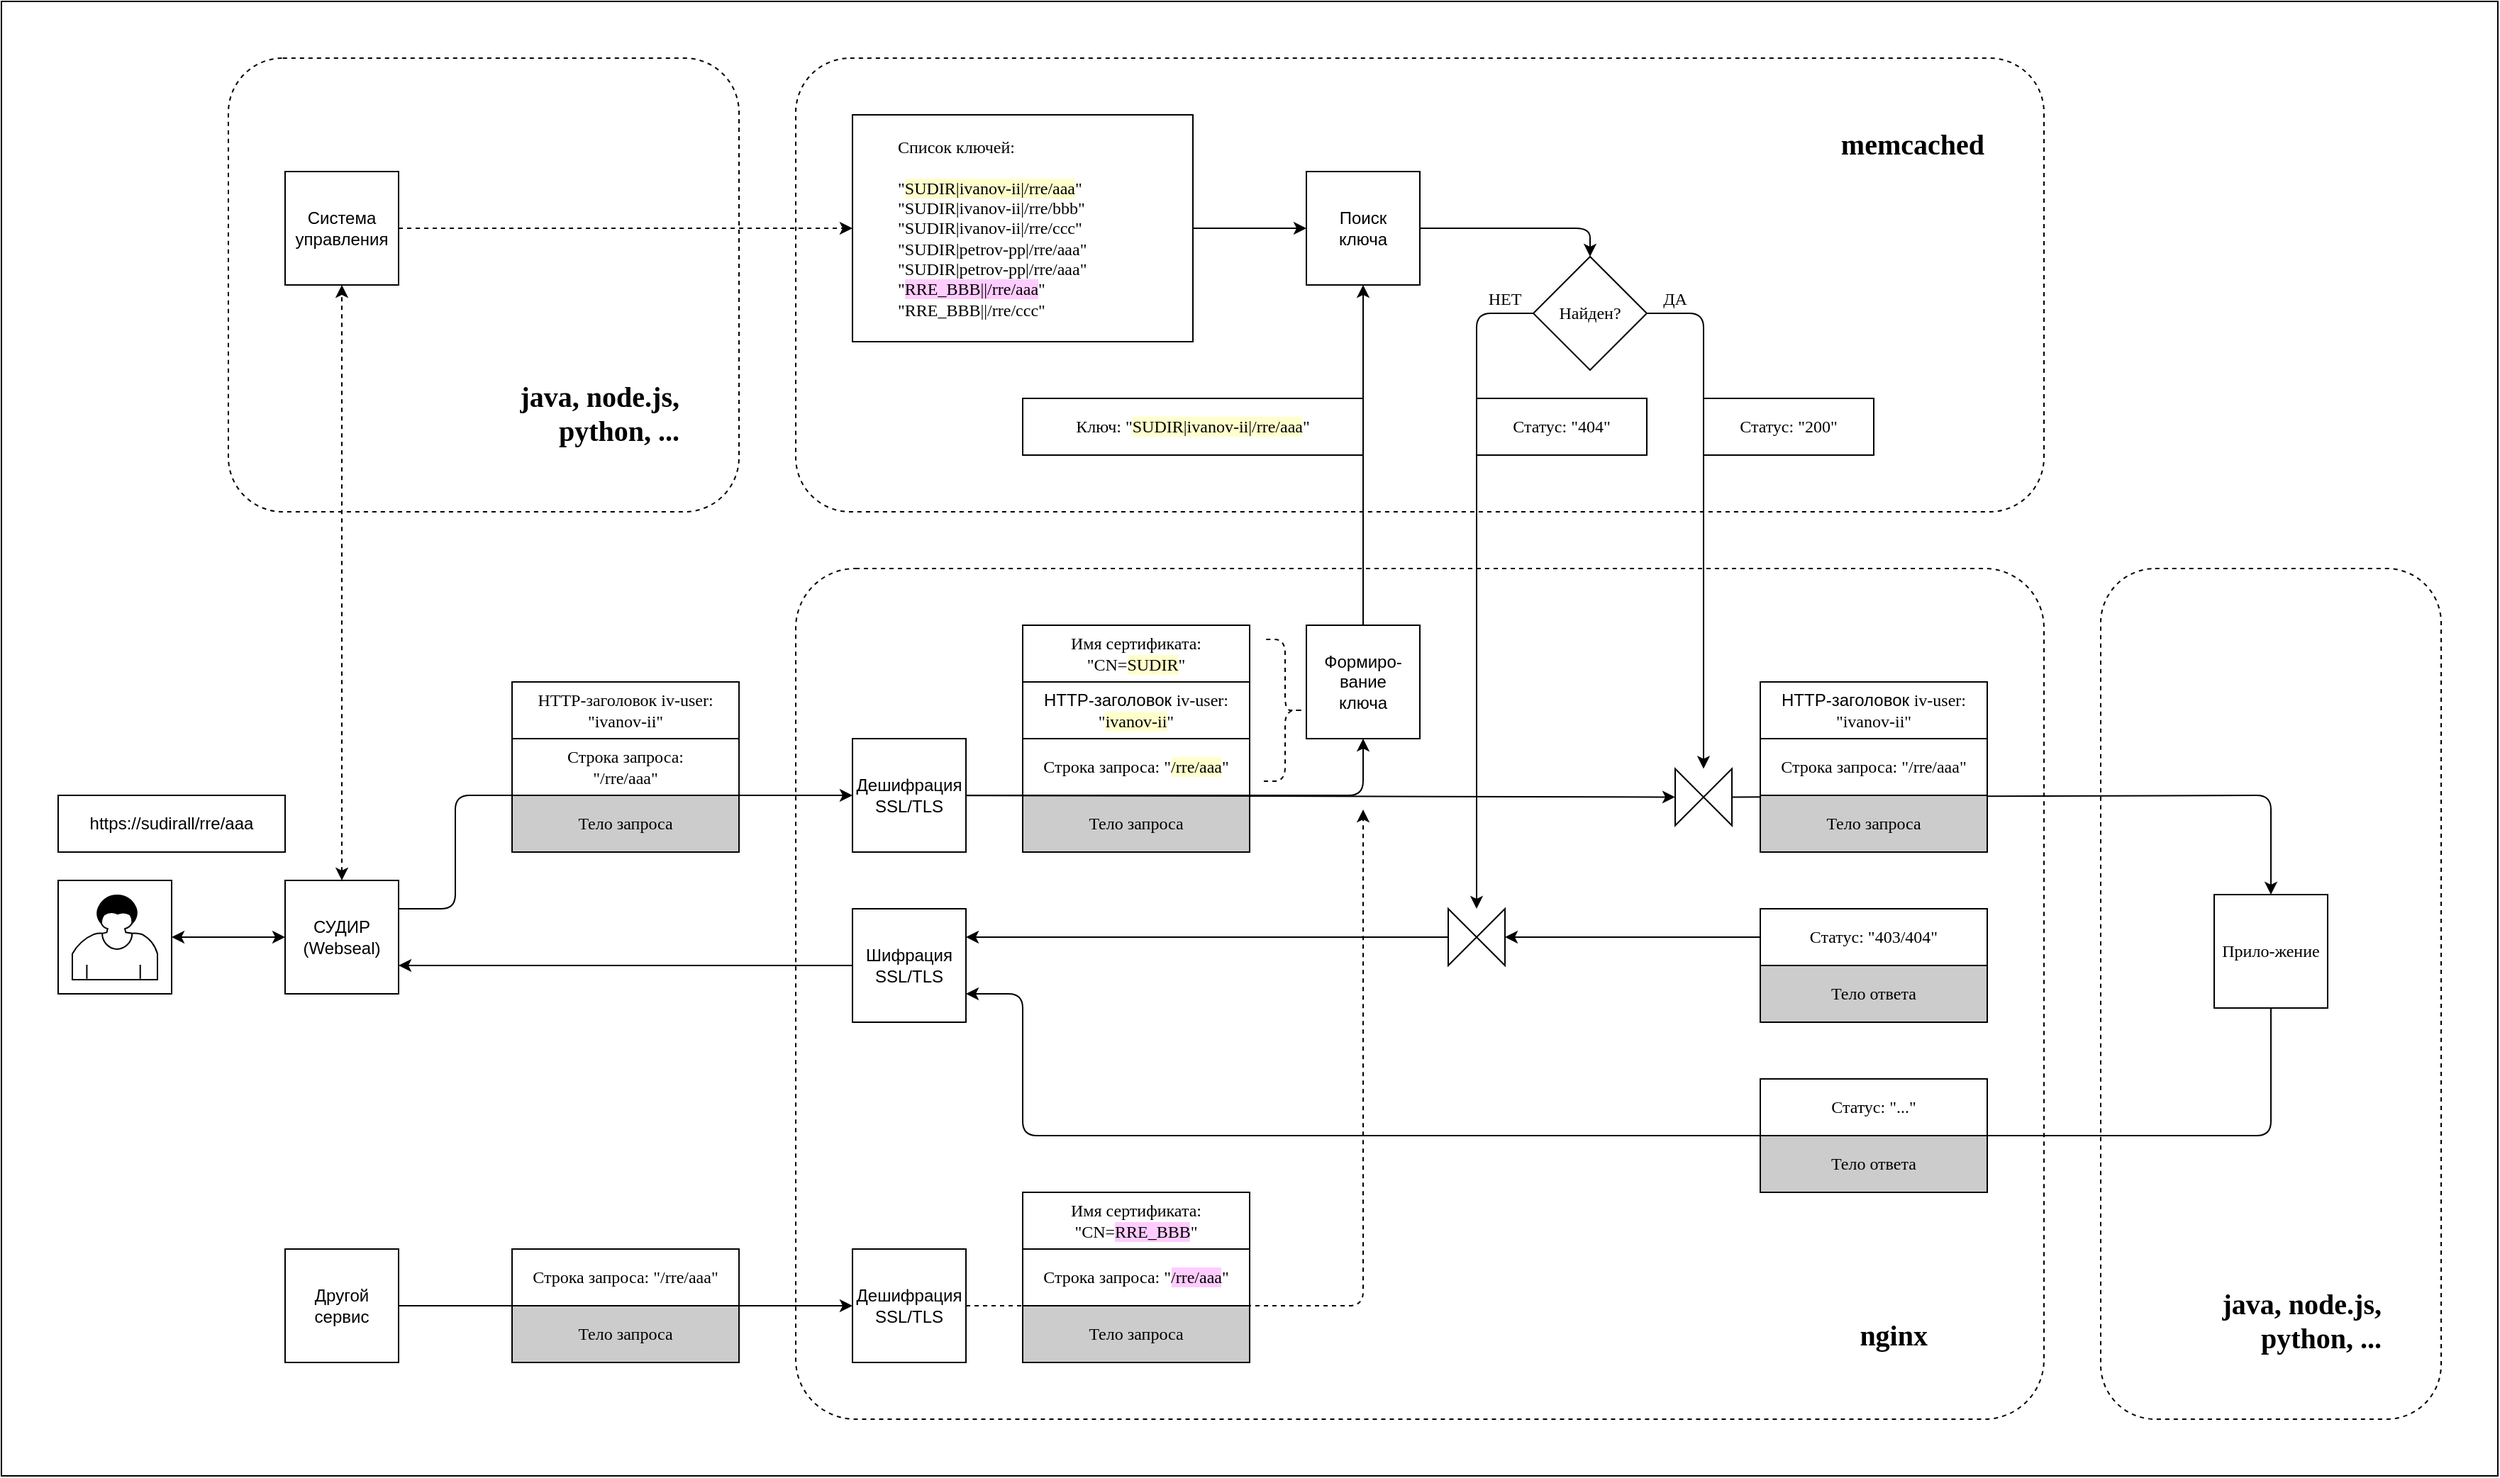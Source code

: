 <mxfile version="13.1.13" type="device"><diagram id="bwDm4Lxedftd-4tIYeNH" name="Страница 1"><mxGraphModel dx="632" dy="1885" grid="1" gridSize="10" guides="1" tooltips="1" connect="1" arrows="1" fold="1" page="1" pageScale="1" pageWidth="1920" pageHeight="1200" math="0" shadow="0"><root><mxCell id="0"/><mxCell id="1" parent="0"/><mxCell id="J8mduX8EmkfWOWTKZSAr-115" value="" style="whiteSpace=wrap;html=1;rounded=0;labelBackgroundColor=#FFFFFF;fontFamily=Verdana;align=right;fillColor=#ffffff;gradientColor=none;" parent="1" vertex="1"><mxGeometry x="80" y="-40" width="1760" height="1040" as="geometry"/></mxCell><mxCell id="J8mduX8EmkfWOWTKZSAr-88" value="" style="rounded=1;whiteSpace=wrap;html=1;dashed=1;fillColor=none;fontFamily=Verdana;align=left;arcSize=7;" parent="1" vertex="1"><mxGeometry x="640" y="360" width="880" height="600" as="geometry"/></mxCell><mxCell id="J8mduX8EmkfWOWTKZSAr-93" value="" style="rounded=1;whiteSpace=wrap;html=1;dashed=1;fillColor=none;fontFamily=Verdana;align=left;arcSize=16;" parent="1" vertex="1"><mxGeometry x="1560" y="360" width="240" height="600" as="geometry"/></mxCell><mxCell id="J8mduX8EmkfWOWTKZSAr-92" value="" style="rounded=1;whiteSpace=wrap;html=1;dashed=1;fillColor=none;fontFamily=Verdana;align=left;arcSize=12;" parent="1" vertex="1"><mxGeometry x="640" width="880" height="320" as="geometry"/></mxCell><mxCell id="J8mduX8EmkfWOWTKZSAr-12" value="HTTP-заголовок iv-user:&lt;br&gt;&quot;ivanov-ii&quot;" style="rounded=0;whiteSpace=wrap;html=1;fontFamily=Verdana;" parent="1" vertex="1"><mxGeometry x="440" y="440" width="160" height="40" as="geometry"/></mxCell><mxCell id="J8mduX8EmkfWOWTKZSAr-13" value="&lt;span style=&quot;background-color: rgb(255 , 255 , 255)&quot;&gt;https://sudirall/rre/aaa&lt;/span&gt;" style="rounded=0;whiteSpace=wrap;html=1;" parent="1" vertex="1"><mxGeometry x="120" y="520" width="160" height="40" as="geometry"/></mxCell><mxCell id="J8mduX8EmkfWOWTKZSAr-15" value="СУДИР&lt;br&gt;(Webseal)" style="whiteSpace=wrap;html=1;aspect=fixed;" parent="1" vertex="1"><mxGeometry x="280" y="580" width="80" height="80" as="geometry"/></mxCell><mxCell id="J8mduX8EmkfWOWTKZSAr-17" value="Дешифрация SSL/TLS" style="whiteSpace=wrap;html=1;aspect=fixed;" parent="1" vertex="1"><mxGeometry x="680" y="480" width="80" height="80" as="geometry"/></mxCell><mxCell id="J8mduX8EmkfWOWTKZSAr-19" value="Строка запроса:&lt;br&gt;&quot;/rre/aaa&quot;" style="rounded=0;whiteSpace=wrap;html=1;fontFamily=Verdana;" parent="1" vertex="1"><mxGeometry x="440" y="480" width="160" height="40" as="geometry"/></mxCell><mxCell id="J8mduX8EmkfWOWTKZSAr-23" value="Имя сертификата: &quot;CN=&lt;span style=&quot;background-color: rgb(255 , 255 , 204)&quot;&gt;SUDIR&lt;/span&gt;&quot;" style="rounded=0;whiteSpace=wrap;html=1;fontFamily=Verdana;" parent="1" vertex="1"><mxGeometry x="800" y="400" width="160" height="40" as="geometry"/></mxCell><mxCell id="J8mduX8EmkfWOWTKZSAr-42" value="Формиро-вание&lt;br&gt;ключа" style="whiteSpace=wrap;html=1;aspect=fixed;" parent="1" vertex="1"><mxGeometry x="1000" y="400" width="80" height="80" as="geometry"/></mxCell><mxCell id="J8mduX8EmkfWOWTKZSAr-45" value="Строка запроса: &quot;&lt;span style=&quot;background-color: rgb(255 , 255 , 204)&quot;&gt;/rre/aaa&lt;/span&gt;&quot;" style="rounded=0;whiteSpace=wrap;html=1;fontFamily=Verdana;" parent="1" vertex="1"><mxGeometry x="800" y="480" width="160" height="40" as="geometry"/></mxCell><mxCell id="J8mduX8EmkfWOWTKZSAr-46" value="Ключ: &quot;&lt;span style=&quot;background-color: rgb(255 , 255 , 204)&quot;&gt;SUDIR|ivanov-ii|/rre/aaa&lt;/span&gt;&quot;" style="rounded=0;whiteSpace=wrap;html=1;fontFamily=Verdana;" parent="1" vertex="1"><mxGeometry x="800" y="240" width="240" height="40" as="geometry"/></mxCell><mxCell id="J8mduX8EmkfWOWTKZSAr-47" value="Список ключей: &lt;br&gt;&lt;br&gt;&quot;&lt;span style=&quot;background-color: rgb(255 , 255 , 204)&quot;&gt;SUDIR|ivanov-ii|/rre/aaa&lt;/span&gt;&quot;&lt;br&gt;&quot;SUDIR|ivanov-ii|/rre/bbb&quot;&lt;br&gt;&quot;SUDIR|ivanov-ii|/rre/ccc&quot;&lt;br&gt;&quot;SUDIR|petrov-pp|/rre/aaa&quot;&lt;br&gt;&quot;SUDIR|petrov-pp|/rre/aaa&quot;&lt;br&gt;&quot;&lt;span style=&quot;background-color: rgb(255 , 204 , 255)&quot;&gt;RRE_BBB||/rre/aaa&lt;/span&gt;&quot;&lt;br&gt;&quot;RRE_BBB||/rre/ccc&quot;" style="rounded=0;whiteSpace=wrap;html=1;fontFamily=Verdana;align=left;spacingLeft=30;" parent="1" vertex="1"><mxGeometry x="680" y="40" width="240" height="160" as="geometry"/></mxCell><mxCell id="J8mduX8EmkfWOWTKZSAr-48" value="Поиск&lt;br&gt;ключа" style="whiteSpace=wrap;html=1;aspect=fixed;" parent="1" vertex="1"><mxGeometry x="1000" y="80" width="80" height="80" as="geometry"/></mxCell><mxCell id="J8mduX8EmkfWOWTKZSAr-49" value="" style="endArrow=classic;html=1;fontFamily=Verdana;edgeStyle=orthogonalEdgeStyle;" parent="1" source="J8mduX8EmkfWOWTKZSAr-47" target="J8mduX8EmkfWOWTKZSAr-48" edge="1"><mxGeometry width="50" height="50" relative="1" as="geometry"><mxPoint x="790" y="240" as="sourcePoint"/><mxPoint x="840" y="190" as="targetPoint"/></mxGeometry></mxCell><mxCell id="J8mduX8EmkfWOWTKZSAr-50" value="" style="endArrow=classic;html=1;fontFamily=Verdana;exitX=0.5;exitY=0;exitDx=0;exitDy=0;edgeStyle=orthogonalEdgeStyle;" parent="1" source="J8mduX8EmkfWOWTKZSAr-42" target="J8mduX8EmkfWOWTKZSAr-48" edge="1"><mxGeometry width="50" height="50" relative="1" as="geometry"><mxPoint x="790" y="240" as="sourcePoint"/><mxPoint x="840" y="190" as="targetPoint"/></mxGeometry></mxCell><mxCell id="J8mduX8EmkfWOWTKZSAr-51" value="" style="endArrow=classic;html=1;fontFamily=Verdana;exitX=1;exitY=0.5;exitDx=0;exitDy=0;entryX=0.5;entryY=1;entryDx=0;entryDy=0;edgeStyle=orthogonalEdgeStyle;" parent="1" source="J8mduX8EmkfWOWTKZSAr-17" target="J8mduX8EmkfWOWTKZSAr-42" edge="1"><mxGeometry width="50" height="50" relative="1" as="geometry"><mxPoint x="790" y="240" as="sourcePoint"/><mxPoint x="840" y="190" as="targetPoint"/></mxGeometry></mxCell><mxCell id="J8mduX8EmkfWOWTKZSAr-53" value="" style="endArrow=classic;html=1;fontFamily=Verdana;entryX=0.5;entryY=0;entryDx=0;entryDy=0;exitX=1;exitY=0.5;exitDx=0;exitDy=0;edgeStyle=orthogonalEdgeStyle;" parent="1" source="J8mduX8EmkfWOWTKZSAr-48" target="J8mduX8EmkfWOWTKZSAr-52" edge="1"><mxGeometry width="50" height="50" relative="1" as="geometry"><mxPoint x="1170" y="190" as="sourcePoint"/><mxPoint x="1370" y="245" as="targetPoint"/></mxGeometry></mxCell><mxCell id="J8mduX8EmkfWOWTKZSAr-54" value="" style="endArrow=classic;html=1;fontFamily=Verdana;edgeStyle=orthogonalEdgeStyle;exitX=0;exitY=0.5;exitDx=0;exitDy=0;" parent="1" source="J8mduX8EmkfWOWTKZSAr-52" target="P8G4I6ASDBhGge3TafXT-2" edge="1"><mxGeometry width="50" height="50" relative="1" as="geometry"><mxPoint x="1140" y="450" as="sourcePoint"/><mxPoint x="1120" y="600" as="targetPoint"/><Array as="points"><mxPoint x="1120" y="180"/></Array></mxGeometry></mxCell><mxCell id="J8mduX8EmkfWOWTKZSAr-55" value="" style="endArrow=classic;html=1;fontFamily=Verdana;exitX=1;exitY=0.5;exitDx=0;exitDy=0;edgeStyle=orthogonalEdgeStyle;" parent="1" source="J8mduX8EmkfWOWTKZSAr-52" target="P8G4I6ASDBhGge3TafXT-1" edge="1"><mxGeometry width="50" height="50" relative="1" as="geometry"><mxPoint x="1310" y="320" as="sourcePoint"/><mxPoint x="1280" y="498.75" as="targetPoint"/><Array as="points"><mxPoint x="1280" y="180"/></Array></mxGeometry></mxCell><mxCell id="J8mduX8EmkfWOWTKZSAr-57" value="&lt;span&gt;Шифрация SSL/TLS&lt;/span&gt;" style="whiteSpace=wrap;html=1;aspect=fixed;" parent="1" vertex="1"><mxGeometry x="680" y="600" width="80" height="80" as="geometry"/></mxCell><mxCell id="J8mduX8EmkfWOWTKZSAr-58" value="" style="endArrow=classic;html=1;fontFamily=Verdana;edgeStyle=orthogonalEdgeStyle;" parent="1" source="P8G4I6ASDBhGge3TafXT-2" target="J8mduX8EmkfWOWTKZSAr-57" edge="1"><mxGeometry width="50" height="50" relative="1" as="geometry"><mxPoint x="1100" y="620" as="sourcePoint"/><mxPoint x="1130" y="600" as="targetPoint"/><Array as="points"><mxPoint x="850" y="620"/><mxPoint x="850" y="620"/></Array></mxGeometry></mxCell><mxCell id="J8mduX8EmkfWOWTKZSAr-61" value="Статус: &quot;200&quot;" style="rounded=0;whiteSpace=wrap;html=1;fontFamily=Verdana;" parent="1" vertex="1"><mxGeometry x="1280" y="240" width="120" height="40" as="geometry"/></mxCell><mxCell id="J8mduX8EmkfWOWTKZSAr-62" value="Статус: &quot;404&quot;" style="rounded=0;whiteSpace=wrap;html=1;fontFamily=Verdana;" parent="1" vertex="1"><mxGeometry x="1120" y="240" width="120" height="40" as="geometry"/></mxCell><mxCell id="J8mduX8EmkfWOWTKZSAr-73" value="" style="endArrow=classic;html=1;fontFamily=Verdana;edgeStyle=orthogonalEdgeStyle;entryX=1;entryY=0.75;entryDx=0;entryDy=0;exitX=0;exitY=0.5;exitDx=0;exitDy=0;" parent="1" source="J8mduX8EmkfWOWTKZSAr-57" target="J8mduX8EmkfWOWTKZSAr-15" edge="1"><mxGeometry width="50" height="50" relative="1" as="geometry"><mxPoint x="440" y="710" as="sourcePoint"/><mxPoint x="470" y="640" as="targetPoint"/></mxGeometry></mxCell><mxCell id="J8mduX8EmkfWOWTKZSAr-75" value="Прило-жение" style="whiteSpace=wrap;html=1;aspect=fixed;fontFamily=Verdana;align=center;" parent="1" vertex="1"><mxGeometry x="1640" y="590" width="80" height="80" as="geometry"/></mxCell><mxCell id="J8mduX8EmkfWOWTKZSAr-76" value="Тело запроса" style="rounded=0;whiteSpace=wrap;html=1;fontFamily=Verdana;fillColor=#CCCCCC;" parent="1" vertex="1"><mxGeometry x="800" y="520" width="160" height="40" as="geometry"/></mxCell><mxCell id="J8mduX8EmkfWOWTKZSAr-77" value="" style="endArrow=classic;html=1;fontFamily=Verdana;exitX=1;exitY=0.25;exitDx=0;exitDy=0;entryX=0;entryY=0.5;entryDx=0;entryDy=0;edgeStyle=orthogonalEdgeStyle;" parent="1" source="J8mduX8EmkfWOWTKZSAr-15" target="J8mduX8EmkfWOWTKZSAr-17" edge="1"><mxGeometry width="50" height="50" relative="1" as="geometry"><mxPoint x="860" y="370" as="sourcePoint"/><mxPoint x="910" y="320" as="targetPoint"/><Array as="points"><mxPoint x="400" y="600"/><mxPoint x="400" y="520"/></Array></mxGeometry></mxCell><mxCell id="J8mduX8EmkfWOWTKZSAr-78" value="Тело запроса" style="rounded=0;whiteSpace=wrap;html=1;fontFamily=Verdana;fillColor=#CCCCCC;" parent="1" vertex="1"><mxGeometry x="440" y="520" width="160" height="40" as="geometry"/></mxCell><mxCell id="J8mduX8EmkfWOWTKZSAr-79" value="" style="endArrow=classic;html=1;fontFamily=Verdana;entryX=0.5;entryY=0;entryDx=0;entryDy=0;edgeStyle=orthogonalEdgeStyle;" parent="1" source="P8G4I6ASDBhGge3TafXT-1" target="J8mduX8EmkfWOWTKZSAr-75" edge="1"><mxGeometry width="50" height="50" relative="1" as="geometry"><mxPoint x="1300" y="520.1" as="sourcePoint"/><mxPoint x="1480" y="420" as="targetPoint"/><Array as="points"><mxPoint x="1680" y="520"/></Array></mxGeometry></mxCell><mxCell id="J8mduX8EmkfWOWTKZSAr-83" value="" style="endArrow=classic;html=1;fontFamily=Verdana;exitX=0.5;exitY=1;exitDx=0;exitDy=0;edgeStyle=orthogonalEdgeStyle;" parent="1" source="J8mduX8EmkfWOWTKZSAr-75" target="J8mduX8EmkfWOWTKZSAr-57" edge="1"><mxGeometry width="50" height="50" relative="1" as="geometry"><mxPoint x="1360" y="790" as="sourcePoint"/><mxPoint x="730" y="770" as="targetPoint"/><Array as="points"><mxPoint x="1680" y="760"/><mxPoint x="800" y="760"/><mxPoint x="800" y="660"/></Array></mxGeometry></mxCell><mxCell id="J8mduX8EmkfWOWTKZSAr-96" value="" style="endArrow=classic;html=1;startArrow=classic;startFill=1;" parent="1" source="J8mduX8EmkfWOWTKZSAr-15" target="J8mduX8EmkfWOWTKZSAr-74" edge="1"><mxGeometry width="50" height="50" relative="1" as="geometry"><mxPoint x="50" y="759" as="sourcePoint"/><mxPoint x="250" y="759" as="targetPoint"/></mxGeometry></mxCell><mxCell id="J8mduX8EmkfWOWTKZSAr-99" value="Другой сервис" style="whiteSpace=wrap;html=1;aspect=fixed;" parent="1" vertex="1"><mxGeometry x="280" y="840" width="80" height="80" as="geometry"/></mxCell><mxCell id="J8mduX8EmkfWOWTKZSAr-100" value="Строка запроса: &quot;/rre/aaa&quot;" style="rounded=0;whiteSpace=wrap;html=1;fontFamily=Verdana;" parent="1" vertex="1"><mxGeometry x="440" y="840" width="160" height="40" as="geometry"/></mxCell><mxCell id="J8mduX8EmkfWOWTKZSAr-101" value="Тело запроса" style="rounded=0;whiteSpace=wrap;html=1;fontFamily=Verdana;fillColor=#CCCCCC;" parent="1" vertex="1"><mxGeometry x="440" y="880" width="160" height="40" as="geometry"/></mxCell><mxCell id="J8mduX8EmkfWOWTKZSAr-102" value="Дешифрация SSL/TLS" style="whiteSpace=wrap;html=1;aspect=fixed;" parent="1" vertex="1"><mxGeometry x="680" y="840" width="80" height="80" as="geometry"/></mxCell><mxCell id="J8mduX8EmkfWOWTKZSAr-103" value="" style="endArrow=classic;html=1;fontFamily=Verdana;exitX=1;exitY=0.5;exitDx=0;exitDy=0;edgeStyle=orthogonalEdgeStyle;entryX=0;entryY=0.5;entryDx=0;entryDy=0;" parent="1" source="J8mduX8EmkfWOWTKZSAr-99" target="J8mduX8EmkfWOWTKZSAr-102" edge="1"><mxGeometry width="50" height="50" relative="1" as="geometry"><mxPoint x="370" y="880" as="sourcePoint"/><mxPoint x="630" y="810" as="targetPoint"/><Array as="points"><mxPoint x="420" y="880"/><mxPoint x="420" y="880"/></Array></mxGeometry></mxCell><mxCell id="J8mduX8EmkfWOWTKZSAr-105" value="" style="endArrow=classic;html=1;fontFamily=Verdana;exitX=1;exitY=0.5;exitDx=0;exitDy=0;edgeStyle=orthogonalEdgeStyle;dashed=1;" parent="1" source="J8mduX8EmkfWOWTKZSAr-102" edge="1"><mxGeometry width="50" height="50" relative="1" as="geometry"><mxPoint x="750" y="880" as="sourcePoint"/><mxPoint x="1040" y="530" as="targetPoint"/><Array as="points"><mxPoint x="1040" y="880"/></Array></mxGeometry></mxCell><mxCell id="J8mduX8EmkfWOWTKZSAr-107" value="Тело запроса" style="rounded=0;whiteSpace=wrap;html=1;fontFamily=Verdana;fillColor=#CCCCCC;" parent="1" vertex="1"><mxGeometry x="800" y="880" width="160" height="40" as="geometry"/></mxCell><mxCell id="J8mduX8EmkfWOWTKZSAr-109" value="&lt;b&gt;&lt;font style=&quot;font-size: 20px&quot;&gt;nginx&lt;/font&gt;&lt;/b&gt;" style="text;html=1;strokeColor=none;fillColor=none;align=right;verticalAlign=middle;whiteSpace=wrap;rounded=0;dashed=1;fontFamily=Verdana;" parent="1" vertex="1"><mxGeometry x="1280" y="880" width="160" height="40" as="geometry"/></mxCell><mxCell id="J8mduX8EmkfWOWTKZSAr-110" value="&lt;b&gt;&lt;font style=&quot;font-size: 20px&quot;&gt;memcached&lt;/font&gt;&lt;/b&gt;" style="text;html=1;strokeColor=none;fillColor=none;align=right;verticalAlign=middle;whiteSpace=wrap;rounded=0;dashed=1;fontFamily=Verdana;" parent="1" vertex="1"><mxGeometry x="1320" y="40" width="160" height="40" as="geometry"/></mxCell><mxCell id="J8mduX8EmkfWOWTKZSAr-111" value="&lt;b&gt;&lt;font style=&quot;font-size: 20px&quot;&gt;java, node.js, python,&amp;nbsp;...&lt;/font&gt;&lt;/b&gt;" style="text;html=1;strokeColor=none;fillColor=none;align=right;verticalAlign=middle;whiteSpace=wrap;rounded=0;dashed=1;fontFamily=Verdana;" parent="1" vertex="1"><mxGeometry x="1600" y="850" width="160" height="80" as="geometry"/></mxCell><mxCell id="J8mduX8EmkfWOWTKZSAr-112" value="Строка запроса: &quot;&lt;span style=&quot;background-color: rgb(255 , 204 , 255)&quot;&gt;/rre/aaa&lt;/span&gt;&quot;" style="rounded=0;whiteSpace=wrap;html=1;fontFamily=Verdana;" parent="1" vertex="1"><mxGeometry x="800" y="840" width="160" height="40" as="geometry"/></mxCell><mxCell id="J8mduX8EmkfWOWTKZSAr-114" value="Имя сертификата: &quot;CN=&lt;span style=&quot;background-color: rgb(255 , 204 , 255)&quot;&gt;RRE_BBB&lt;/span&gt;&quot;" style="rounded=0;whiteSpace=wrap;html=1;fontFamily=Verdana;" parent="1" vertex="1"><mxGeometry x="800" y="800" width="160" height="40" as="geometry"/></mxCell><mxCell id="9rdnOkzftVhOZygNlzDu-2" value="Система управления" style="whiteSpace=wrap;html=1;aspect=fixed;" parent="1" vertex="1"><mxGeometry x="280" y="80" width="80" height="80" as="geometry"/></mxCell><mxCell id="9rdnOkzftVhOZygNlzDu-3" value="" style="endArrow=classic;html=1;fontFamily=Verdana;edgeStyle=orthogonalEdgeStyle;dashed=1;" parent="1" source="9rdnOkzftVhOZygNlzDu-2" target="J8mduX8EmkfWOWTKZSAr-47" edge="1"><mxGeometry width="50" height="50" relative="1" as="geometry"><mxPoint x="390" y="70" as="sourcePoint"/><mxPoint x="540" y="100" as="targetPoint"/></mxGeometry></mxCell><mxCell id="9rdnOkzftVhOZygNlzDu-4" value="" style="endArrow=classic;html=1;fontFamily=Verdana;edgeStyle=orthogonalEdgeStyle;dashed=1;startArrow=classic;startFill=1;" parent="1" source="J8mduX8EmkfWOWTKZSAr-15" target="9rdnOkzftVhOZygNlzDu-2" edge="1"><mxGeometry width="50" height="50" relative="1" as="geometry"><mxPoint x="120" y="260" as="sourcePoint"/><mxPoint x="480" y="230" as="targetPoint"/></mxGeometry></mxCell><mxCell id="9rdnOkzftVhOZygNlzDu-7" value="" style="endArrow=classic;html=1;fontFamily=Verdana;edgeStyle=orthogonalEdgeStyle;" parent="1" source="J8mduX8EmkfWOWTKZSAr-72" target="P8G4I6ASDBhGge3TafXT-2" edge="1"><mxGeometry width="50" height="50" relative="1" as="geometry"><mxPoint x="1440" y="639.5" as="sourcePoint"/><mxPoint x="1140" y="620" as="targetPoint"/></mxGeometry></mxCell><mxCell id="9rdnOkzftVhOZygNlzDu-9" value="" style="rounded=1;whiteSpace=wrap;html=1;dashed=1;fillColor=none;fontFamily=Verdana;align=left;arcSize=12;" parent="1" vertex="1"><mxGeometry x="240" width="360" height="320" as="geometry"/></mxCell><mxCell id="9rdnOkzftVhOZygNlzDu-12" value="&lt;b&gt;&lt;font style=&quot;font-size: 20px&quot;&gt;java, node.js, python,&amp;nbsp;...&lt;/font&gt;&lt;/b&gt;" style="text;html=1;strokeColor=none;fillColor=none;align=right;verticalAlign=middle;whiteSpace=wrap;rounded=0;dashed=1;fontFamily=Verdana;" parent="1" vertex="1"><mxGeometry x="400" y="210" width="160" height="80" as="geometry"/></mxCell><mxCell id="9rdnOkzftVhOZygNlzDu-13" value="" style="group" parent="1" vertex="1" connectable="0"><mxGeometry x="1120" y="140" width="160" height="80" as="geometry"/></mxCell><mxCell id="J8mduX8EmkfWOWTKZSAr-52" value="Найден?" style="rhombus;whiteSpace=wrap;html=1;fontFamily=Verdana;align=center;" parent="9rdnOkzftVhOZygNlzDu-13" vertex="1"><mxGeometry x="40" width="80" height="80" as="geometry"/></mxCell><mxCell id="J8mduX8EmkfWOWTKZSAr-97" value="HET" style="text;html=1;strokeColor=none;fillColor=none;align=center;verticalAlign=middle;whiteSpace=wrap;rounded=0;dashed=1;fontFamily=Verdana;" parent="9rdnOkzftVhOZygNlzDu-13" vertex="1"><mxGeometry y="20" width="40" height="20" as="geometry"/></mxCell><mxCell id="J8mduX8EmkfWOWTKZSAr-98" value="ДА" style="text;html=1;strokeColor=none;fillColor=none;align=center;verticalAlign=middle;whiteSpace=wrap;rounded=0;dashed=1;fontFamily=Verdana;" parent="9rdnOkzftVhOZygNlzDu-13" vertex="1"><mxGeometry x="120" y="20" width="40" height="20" as="geometry"/></mxCell><mxCell id="9rdnOkzftVhOZygNlzDu-14" value="" style="group;fontFamily=Verdana;" parent="1" vertex="1" connectable="0"><mxGeometry x="1320" y="440" width="160" height="120" as="geometry"/></mxCell><mxCell id="J8mduX8EmkfWOWTKZSAr-80" value="&lt;span style=&quot;font-family: &amp;#34;helvetica&amp;#34;&quot;&gt;HTTP-заголовок&amp;nbsp;&lt;/span&gt;iv-user: &quot;ivanov-ii&quot;" style="rounded=0;whiteSpace=wrap;html=1;fontFamily=Verdana;" parent="9rdnOkzftVhOZygNlzDu-14" vertex="1"><mxGeometry width="160" height="40" as="geometry"/></mxCell><mxCell id="J8mduX8EmkfWOWTKZSAr-81" value="Строка запроса: &quot;/rre/aaa&quot;" style="rounded=0;whiteSpace=wrap;html=1;fontFamily=Verdana;" parent="9rdnOkzftVhOZygNlzDu-14" vertex="1"><mxGeometry y="40" width="160" height="40" as="geometry"/></mxCell><mxCell id="J8mduX8EmkfWOWTKZSAr-82" value="Тело запроса" style="rounded=0;whiteSpace=wrap;html=1;fontFamily=Verdana;fillColor=#CCCCCC;" parent="9rdnOkzftVhOZygNlzDu-14" vertex="1"><mxGeometry y="80" width="160" height="40" as="geometry"/></mxCell><mxCell id="9rdnOkzftVhOZygNlzDu-15" value="" style="group" parent="1" vertex="1" connectable="0"><mxGeometry x="1320" y="600" width="160" height="80" as="geometry"/></mxCell><mxCell id="9rdnOkzftVhOZygNlzDu-17" value="" style="group" parent="9rdnOkzftVhOZygNlzDu-15" vertex="1" connectable="0"><mxGeometry width="160" height="80" as="geometry"/></mxCell><mxCell id="J8mduX8EmkfWOWTKZSAr-72" value="Статус: &quot;403/404&quot;" style="rounded=0;whiteSpace=wrap;html=1;fontFamily=Verdana;" parent="9rdnOkzftVhOZygNlzDu-17" vertex="1"><mxGeometry width="160" height="40" as="geometry"/></mxCell><mxCell id="9rdnOkzftVhOZygNlzDu-11" value="Тело ответа" style="rounded=0;whiteSpace=wrap;html=1;fontFamily=Verdana;fillColor=#CCCCCC;" parent="9rdnOkzftVhOZygNlzDu-17" vertex="1"><mxGeometry y="40" width="160" height="40" as="geometry"/></mxCell><mxCell id="9rdnOkzftVhOZygNlzDu-16" value="" style="group" parent="1" vertex="1" connectable="0"><mxGeometry x="1320" y="720" width="160" height="80" as="geometry"/></mxCell><mxCell id="J8mduX8EmkfWOWTKZSAr-89" value="Тело ответа" style="rounded=0;whiteSpace=wrap;html=1;fontFamily=Verdana;fillColor=#CCCCCC;" parent="9rdnOkzftVhOZygNlzDu-16" vertex="1"><mxGeometry y="40" width="160" height="40" as="geometry"/></mxCell><mxCell id="J8mduX8EmkfWOWTKZSAr-90" value="Статус: &quot;...&quot;" style="rounded=0;whiteSpace=wrap;html=1;fontFamily=Verdana;" parent="9rdnOkzftVhOZygNlzDu-16" vertex="1"><mxGeometry width="160" height="40" as="geometry"/></mxCell><mxCell id="9rdnOkzftVhOZygNlzDu-18" value="" style="group" parent="1" vertex="1" connectable="0"><mxGeometry x="120" y="580" width="80" height="80" as="geometry"/></mxCell><mxCell id="J8mduX8EmkfWOWTKZSAr-74" value="" style="whiteSpace=wrap;html=1;aspect=fixed;" parent="9rdnOkzftVhOZygNlzDu-18" vertex="1"><mxGeometry width="80" height="80" as="geometry"/></mxCell><mxCell id="J8mduX8EmkfWOWTKZSAr-1" value="" style="shape=mxgraph.bpmn.user_task;html=1;outlineConnect=0;" parent="9rdnOkzftVhOZygNlzDu-18" vertex="1"><mxGeometry x="10" y="10" width="60" height="60" as="geometry"/></mxCell><mxCell id="9rdnOkzftVhOZygNlzDu-19" value="&lt;span style=&quot;font-family: &amp;#34;helvetica&amp;#34;&quot;&gt;HTTP-заголовок&amp;nbsp;&lt;/span&gt;iv-user: &quot;&lt;span style=&quot;background-color: rgb(255 , 255 , 204)&quot;&gt;ivanov-ii&lt;/span&gt;&quot;" style="rounded=0;whiteSpace=wrap;html=1;fontFamily=Verdana;" parent="1" vertex="1"><mxGeometry x="800" y="440" width="160" height="40" as="geometry"/></mxCell><mxCell id="9rdnOkzftVhOZygNlzDu-20" value="" style="shape=curlyBracket;whiteSpace=wrap;html=1;rounded=1;strokeWidth=1;fillColor=none;gradientColor=none;fontFamily=Verdana;rotation=-180;size=0.5;dashed=1;" parent="1" vertex="1"><mxGeometry x="970" y="410" width="30" height="100" as="geometry"/></mxCell><mxCell id="P8G4I6ASDBhGge3TafXT-1" value="" style="shape=collate;whiteSpace=wrap;html=1;rotation=-90;" vertex="1" parent="1"><mxGeometry x="1260" y="501.25" width="40" height="40" as="geometry"/></mxCell><mxCell id="P8G4I6ASDBhGge3TafXT-2" value="" style="shape=collate;whiteSpace=wrap;html=1;rotation=-90;" vertex="1" parent="1"><mxGeometry x="1100" y="600" width="40" height="40" as="geometry"/></mxCell><mxCell id="P8G4I6ASDBhGge3TafXT-3" value="" style="endArrow=classic;html=1;" edge="1" parent="1" source="J8mduX8EmkfWOWTKZSAr-17" target="P8G4I6ASDBhGge3TafXT-1"><mxGeometry width="50" height="50" relative="1" as="geometry"><mxPoint x="930" y="460" as="sourcePoint"/><mxPoint x="980" y="410" as="targetPoint"/></mxGeometry></mxCell></root></mxGraphModel></diagram></mxfile>